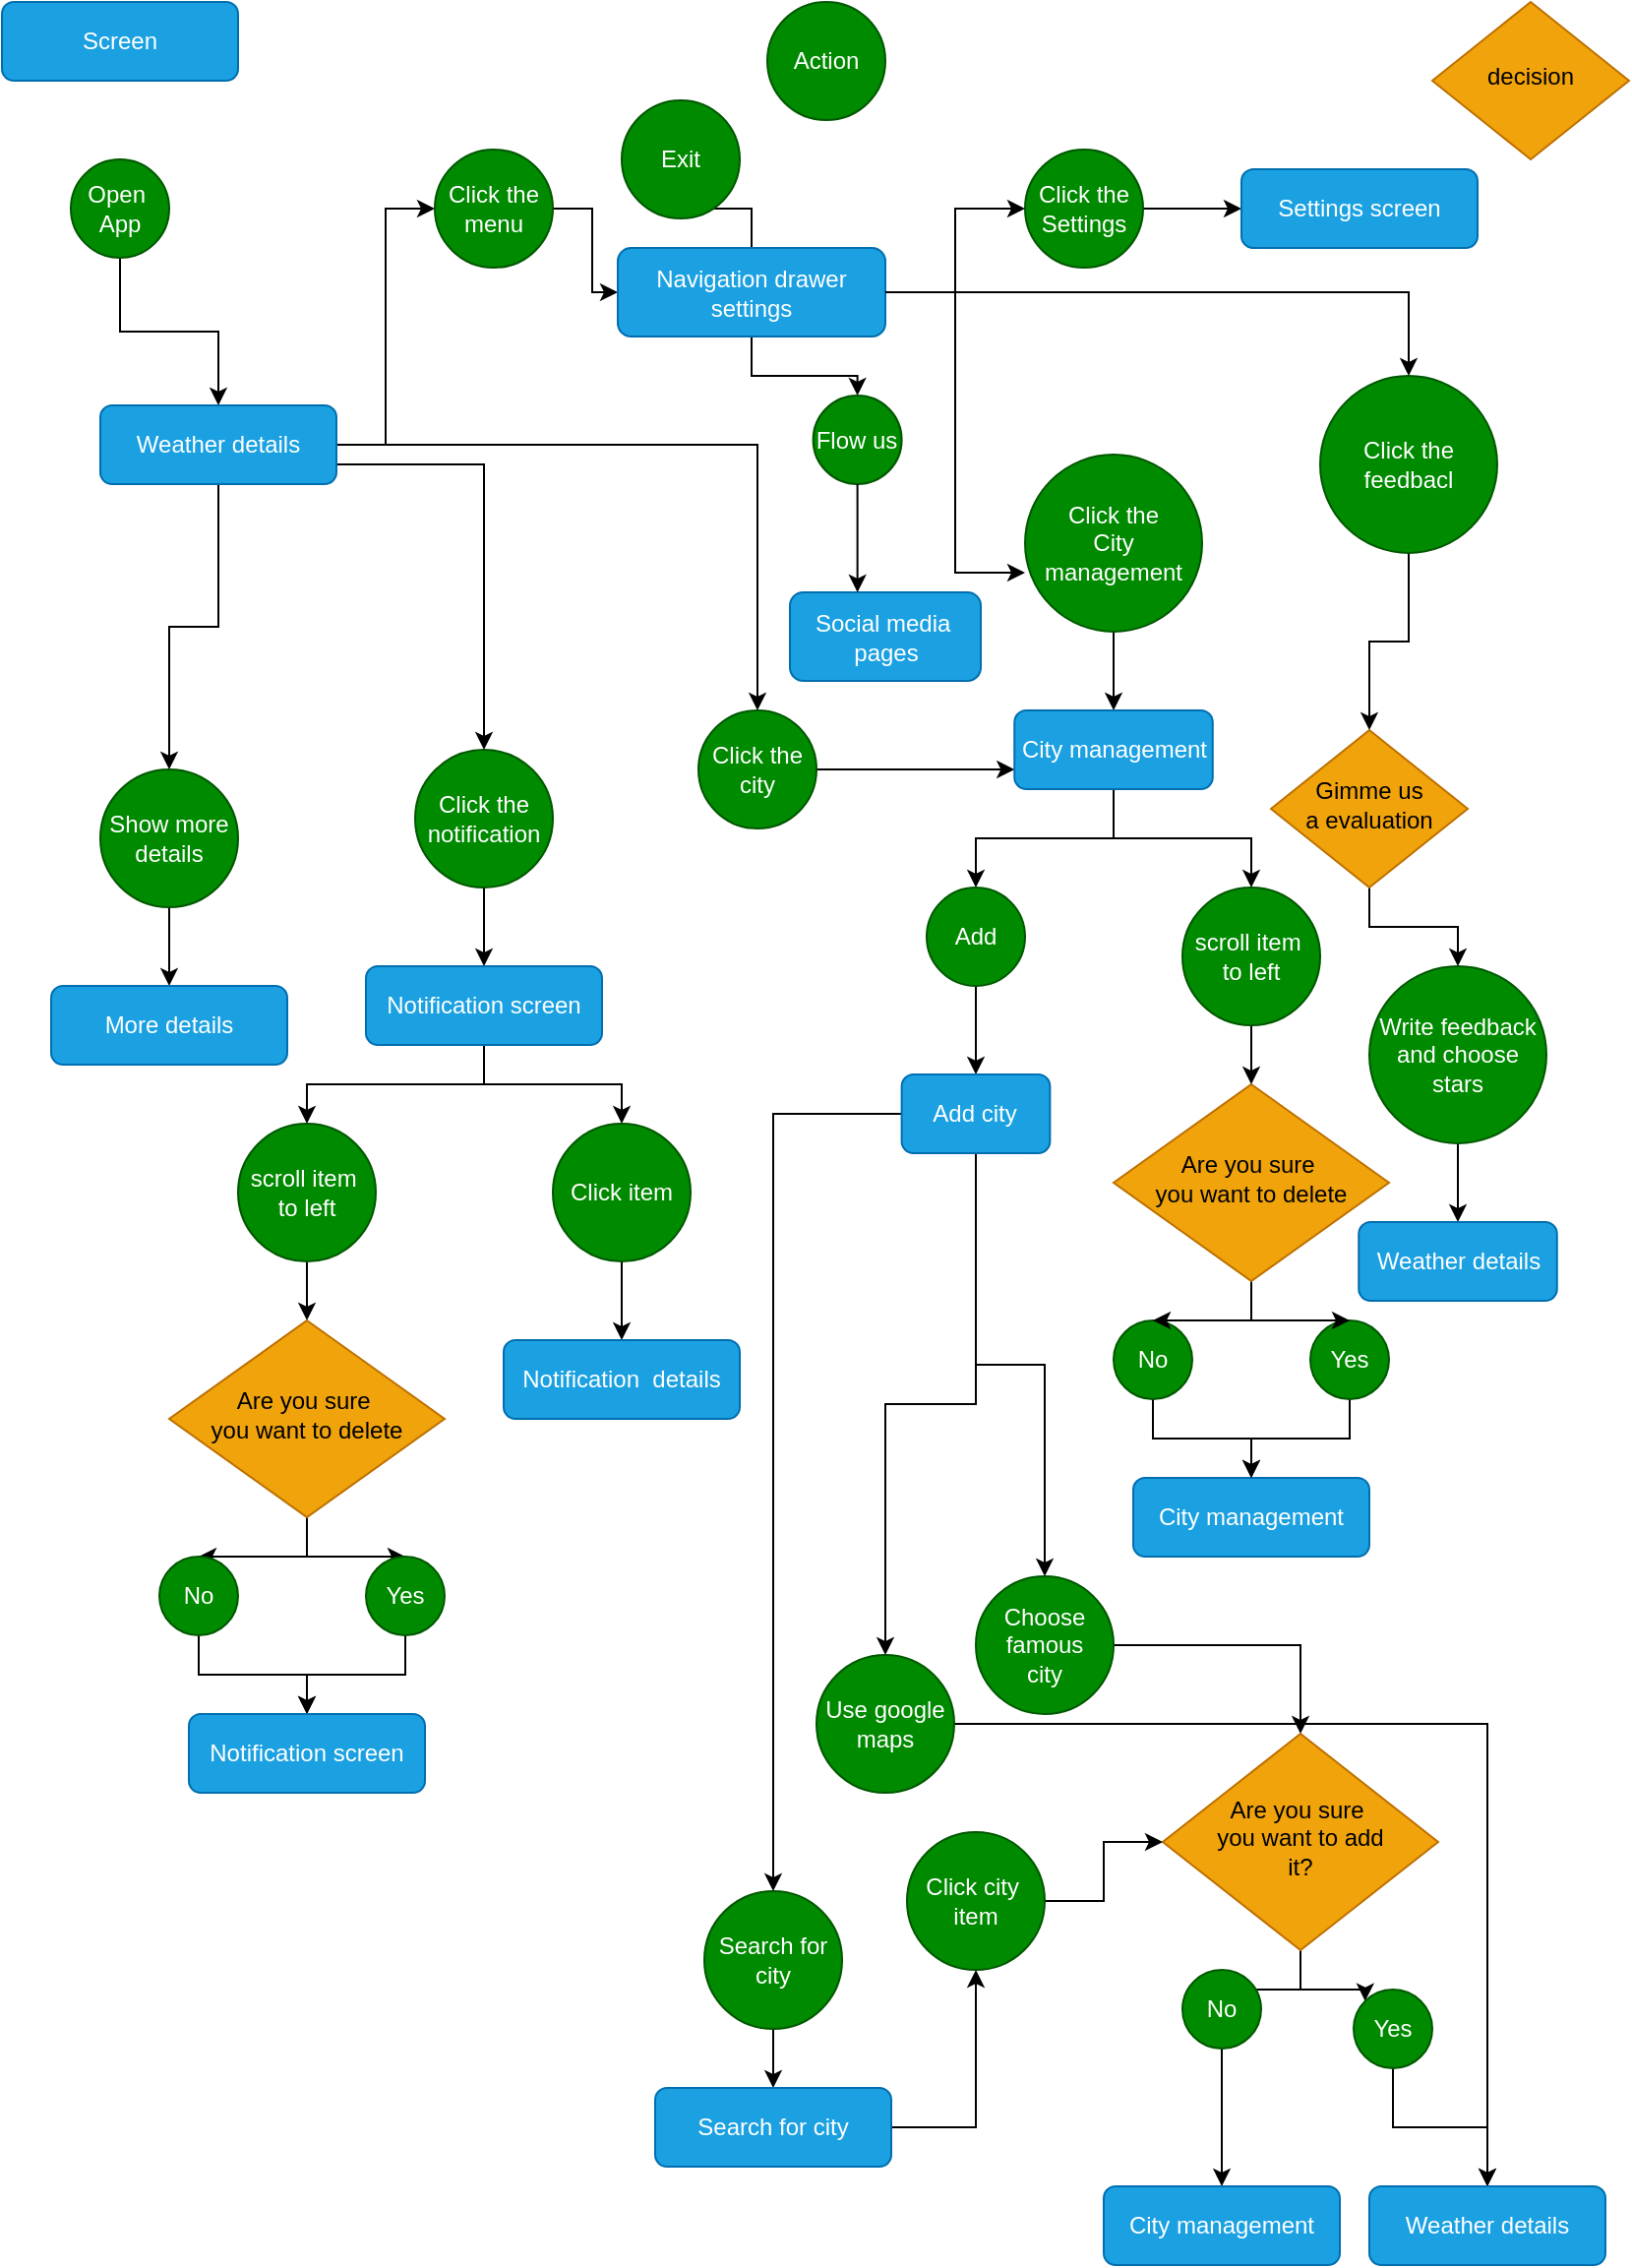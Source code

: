 <mxfile version="24.7.17">
  <diagram id="C5RBs43oDa-KdzZeNtuy" name="Page-1">
    <mxGraphModel dx="1050" dy="621" grid="1" gridSize="10" guides="1" tooltips="1" connect="1" arrows="1" fold="1" page="1" pageScale="1" pageWidth="827" pageHeight="1169" math="0" shadow="0">
      <root>
        <mxCell id="WIyWlLk6GJQsqaUBKTNV-0" />
        <mxCell id="WIyWlLk6GJQsqaUBKTNV-1" parent="WIyWlLk6GJQsqaUBKTNV-0" />
        <mxCell id="37FBcSDtzQDs2vNtPevL-0" value="Screen" style="rounded=1;whiteSpace=wrap;html=1;fontSize=12;glass=0;strokeWidth=1;shadow=0;fillColor=#1ba1e2;fontColor=#ffffff;strokeColor=#006EAF;" parent="WIyWlLk6GJQsqaUBKTNV-1" vertex="1">
          <mxGeometry width="120" height="40" as="geometry" />
        </mxCell>
        <mxCell id="37FBcSDtzQDs2vNtPevL-1" value="decision" style="rhombus;whiteSpace=wrap;html=1;shadow=0;fontFamily=Helvetica;fontSize=12;align=center;strokeWidth=1;spacing=6;spacingTop=-4;fillColor=#f0a30a;fontColor=#000000;strokeColor=#BD7000;" parent="WIyWlLk6GJQsqaUBKTNV-1" vertex="1">
          <mxGeometry x="727" width="100" height="80" as="geometry" />
        </mxCell>
        <mxCell id="37FBcSDtzQDs2vNtPevL-2" value="Action" style="ellipse;whiteSpace=wrap;html=1;aspect=fixed;fillColor=#008a00;strokeColor=#005700;fontColor=#ffffff;" parent="WIyWlLk6GJQsqaUBKTNV-1" vertex="1">
          <mxGeometry x="389" width="60" height="60" as="geometry" />
        </mxCell>
        <mxCell id="37FBcSDtzQDs2vNtPevL-5" value="" style="edgeStyle=orthogonalEdgeStyle;rounded=0;orthogonalLoop=1;jettySize=auto;html=1;" parent="WIyWlLk6GJQsqaUBKTNV-1" source="37FBcSDtzQDs2vNtPevL-3" target="37FBcSDtzQDs2vNtPevL-4" edge="1">
          <mxGeometry relative="1" as="geometry" />
        </mxCell>
        <mxCell id="37FBcSDtzQDs2vNtPevL-3" value="Open&amp;nbsp;&lt;div&gt;App&lt;/div&gt;" style="ellipse;whiteSpace=wrap;html=1;aspect=fixed;fillColor=#008a00;strokeColor=#005700;fontColor=#ffffff;" parent="WIyWlLk6GJQsqaUBKTNV-1" vertex="1">
          <mxGeometry x="35" y="80" width="50" height="50" as="geometry" />
        </mxCell>
        <mxCell id="37FBcSDtzQDs2vNtPevL-9" style="edgeStyle=orthogonalEdgeStyle;rounded=0;orthogonalLoop=1;jettySize=auto;html=1;entryX=0;entryY=0.5;entryDx=0;entryDy=0;fontFamily=Helvetica;fontSize=12;fontColor=default;" parent="WIyWlLk6GJQsqaUBKTNV-1" source="37FBcSDtzQDs2vNtPevL-4" target="37FBcSDtzQDs2vNtPevL-7" edge="1">
          <mxGeometry relative="1" as="geometry" />
        </mxCell>
        <mxCell id="37FBcSDtzQDs2vNtPevL-11" style="edgeStyle=orthogonalEdgeStyle;rounded=0;orthogonalLoop=1;jettySize=auto;html=1;exitX=1;exitY=0.75;exitDx=0;exitDy=0;fontFamily=Helvetica;fontSize=12;fontColor=default;" parent="WIyWlLk6GJQsqaUBKTNV-1" source="37FBcSDtzQDs2vNtPevL-4" target="37FBcSDtzQDs2vNtPevL-10" edge="1">
          <mxGeometry relative="1" as="geometry" />
        </mxCell>
        <mxCell id="37FBcSDtzQDs2vNtPevL-16" value="" style="edgeStyle=orthogonalEdgeStyle;rounded=0;orthogonalLoop=1;jettySize=auto;html=1;fontFamily=Helvetica;fontSize=12;fontColor=default;" parent="WIyWlLk6GJQsqaUBKTNV-1" source="37FBcSDtzQDs2vNtPevL-4" target="37FBcSDtzQDs2vNtPevL-12" edge="1">
          <mxGeometry relative="1" as="geometry" />
        </mxCell>
        <mxCell id="37FBcSDtzQDs2vNtPevL-19" style="edgeStyle=orthogonalEdgeStyle;rounded=0;orthogonalLoop=1;jettySize=auto;html=1;fontFamily=Helvetica;fontSize=12;fontColor=default;" parent="WIyWlLk6GJQsqaUBKTNV-1" source="37FBcSDtzQDs2vNtPevL-4" target="37FBcSDtzQDs2vNtPevL-17" edge="1">
          <mxGeometry relative="1" as="geometry" />
        </mxCell>
        <mxCell id="37FBcSDtzQDs2vNtPevL-4" value="Weather details" style="rounded=1;whiteSpace=wrap;html=1;fontSize=12;glass=0;strokeWidth=1;shadow=0;fillColor=#1ba1e2;fontColor=#ffffff;strokeColor=#006EAF;" parent="WIyWlLk6GJQsqaUBKTNV-1" vertex="1">
          <mxGeometry x="50" y="205" width="120" height="40" as="geometry" />
        </mxCell>
        <mxCell id="37FBcSDtzQDs2vNtPevL-21" value="" style="edgeStyle=orthogonalEdgeStyle;rounded=0;orthogonalLoop=1;jettySize=auto;html=1;fontFamily=Helvetica;fontSize=12;fontColor=default;" parent="WIyWlLk6GJQsqaUBKTNV-1" source="37FBcSDtzQDs2vNtPevL-7" target="37FBcSDtzQDs2vNtPevL-20" edge="1">
          <mxGeometry relative="1" as="geometry" />
        </mxCell>
        <mxCell id="37FBcSDtzQDs2vNtPevL-7" value="Click the&lt;div&gt;menu&lt;/div&gt;" style="ellipse;whiteSpace=wrap;html=1;aspect=fixed;fillColor=#008a00;strokeColor=#005700;fontColor=#ffffff;" parent="WIyWlLk6GJQsqaUBKTNV-1" vertex="1">
          <mxGeometry x="220" y="75" width="60" height="60" as="geometry" />
        </mxCell>
        <mxCell id="37FBcSDtzQDs2vNtPevL-27" value="" style="edgeStyle=orthogonalEdgeStyle;rounded=0;orthogonalLoop=1;jettySize=auto;html=1;fontFamily=Helvetica;fontSize=12;fontColor=default;" parent="WIyWlLk6GJQsqaUBKTNV-1" source="37FBcSDtzQDs2vNtPevL-10" target="37FBcSDtzQDs2vNtPevL-26" edge="1">
          <mxGeometry relative="1" as="geometry" />
        </mxCell>
        <mxCell id="37FBcSDtzQDs2vNtPevL-10" value="Click the&lt;div&gt;notification&lt;/div&gt;" style="ellipse;whiteSpace=wrap;html=1;aspect=fixed;fillColor=#008a00;strokeColor=#005700;fontColor=#ffffff;" parent="WIyWlLk6GJQsqaUBKTNV-1" vertex="1">
          <mxGeometry x="210" y="380" width="70" height="70" as="geometry" />
        </mxCell>
        <mxCell id="37FBcSDtzQDs2vNtPevL-48" style="edgeStyle=orthogonalEdgeStyle;rounded=0;orthogonalLoop=1;jettySize=auto;html=1;entryX=0;entryY=0.75;entryDx=0;entryDy=0;fontFamily=Helvetica;fontSize=12;fontColor=default;" parent="WIyWlLk6GJQsqaUBKTNV-1" source="37FBcSDtzQDs2vNtPevL-12" target="37FBcSDtzQDs2vNtPevL-46" edge="1">
          <mxGeometry relative="1" as="geometry" />
        </mxCell>
        <mxCell id="37FBcSDtzQDs2vNtPevL-12" value="Click the&lt;div&gt;city&lt;/div&gt;" style="ellipse;whiteSpace=wrap;html=1;aspect=fixed;fillColor=#008a00;strokeColor=#005700;fontColor=#ffffff;" parent="WIyWlLk6GJQsqaUBKTNV-1" vertex="1">
          <mxGeometry x="354" y="360" width="60" height="60" as="geometry" />
        </mxCell>
        <mxCell id="37FBcSDtzQDs2vNtPevL-70" value="" style="edgeStyle=orthogonalEdgeStyle;rounded=0;orthogonalLoop=1;jettySize=auto;html=1;fontFamily=Helvetica;fontSize=12;fontColor=default;" parent="WIyWlLk6GJQsqaUBKTNV-1" source="37FBcSDtzQDs2vNtPevL-17" target="37FBcSDtzQDs2vNtPevL-69" edge="1">
          <mxGeometry relative="1" as="geometry" />
        </mxCell>
        <mxCell id="37FBcSDtzQDs2vNtPevL-17" value="Show more details" style="ellipse;whiteSpace=wrap;html=1;aspect=fixed;fillColor=#008a00;strokeColor=#005700;fontColor=#ffffff;" parent="WIyWlLk6GJQsqaUBKTNV-1" vertex="1">
          <mxGeometry x="50" y="390" width="70" height="70" as="geometry" />
        </mxCell>
        <mxCell id="37FBcSDtzQDs2vNtPevL-23" value="" style="edgeStyle=orthogonalEdgeStyle;rounded=0;orthogonalLoop=1;jettySize=auto;html=1;fontFamily=Helvetica;fontSize=12;fontColor=default;" parent="WIyWlLk6GJQsqaUBKTNV-1" source="37FBcSDtzQDs2vNtPevL-20" target="37FBcSDtzQDs2vNtPevL-22" edge="1">
          <mxGeometry relative="1" as="geometry" />
        </mxCell>
        <mxCell id="37FBcSDtzQDs2vNtPevL-106" style="edgeStyle=orthogonalEdgeStyle;rounded=0;orthogonalLoop=1;jettySize=auto;html=1;fontFamily=Helvetica;fontSize=12;fontColor=default;" parent="WIyWlLk6GJQsqaUBKTNV-1" source="37FBcSDtzQDs2vNtPevL-20" target="37FBcSDtzQDs2vNtPevL-98" edge="1">
          <mxGeometry relative="1" as="geometry" />
        </mxCell>
        <mxCell id="37FBcSDtzQDs2vNtPevL-110" style="edgeStyle=orthogonalEdgeStyle;rounded=0;orthogonalLoop=1;jettySize=auto;html=1;entryX=0.5;entryY=0;entryDx=0;entryDy=0;fontFamily=Helvetica;fontSize=12;fontColor=default;" parent="WIyWlLk6GJQsqaUBKTNV-1" source="37FBcSDtzQDs2vNtPevL-20" target="37FBcSDtzQDs2vNtPevL-107" edge="1">
          <mxGeometry relative="1" as="geometry" />
        </mxCell>
        <mxCell id="37FBcSDtzQDs2vNtPevL-116" style="edgeStyle=orthogonalEdgeStyle;rounded=0;orthogonalLoop=1;jettySize=auto;html=1;entryX=0.5;entryY=1;entryDx=0;entryDy=0;fontFamily=Helvetica;fontSize=12;fontColor=default;" parent="WIyWlLk6GJQsqaUBKTNV-1" source="37FBcSDtzQDs2vNtPevL-20" target="37FBcSDtzQDs2vNtPevL-113" edge="1">
          <mxGeometry relative="1" as="geometry" />
        </mxCell>
        <mxCell id="37FBcSDtzQDs2vNtPevL-20" value="Navigation drawer&lt;div&gt;settings&lt;/div&gt;" style="rounded=1;whiteSpace=wrap;html=1;fontSize=12;glass=0;strokeWidth=1;shadow=0;fillColor=#1ba1e2;fontColor=#ffffff;strokeColor=#006EAF;" parent="WIyWlLk6GJQsqaUBKTNV-1" vertex="1">
          <mxGeometry x="313" y="125" width="136" height="45" as="geometry" />
        </mxCell>
        <mxCell id="37FBcSDtzQDs2vNtPevL-25" value="" style="edgeStyle=orthogonalEdgeStyle;rounded=0;orthogonalLoop=1;jettySize=auto;html=1;fontFamily=Helvetica;fontSize=12;fontColor=default;" parent="WIyWlLk6GJQsqaUBKTNV-1" source="37FBcSDtzQDs2vNtPevL-22" target="37FBcSDtzQDs2vNtPevL-24" edge="1">
          <mxGeometry relative="1" as="geometry" />
        </mxCell>
        <mxCell id="37FBcSDtzQDs2vNtPevL-22" value="Click the&lt;div&gt;Settings&lt;/div&gt;" style="ellipse;whiteSpace=wrap;html=1;aspect=fixed;fillColor=#008a00;strokeColor=#005700;fontColor=#ffffff;" parent="WIyWlLk6GJQsqaUBKTNV-1" vertex="1">
          <mxGeometry x="520" y="75" width="60" height="60" as="geometry" />
        </mxCell>
        <mxCell id="37FBcSDtzQDs2vNtPevL-24" value="Settings screen" style="rounded=1;whiteSpace=wrap;html=1;fontSize=12;glass=0;strokeWidth=1;shadow=0;fillColor=#1ba1e2;fontColor=#ffffff;strokeColor=#006EAF;" parent="WIyWlLk6GJQsqaUBKTNV-1" vertex="1">
          <mxGeometry x="630" y="85" width="120" height="40" as="geometry" />
        </mxCell>
        <mxCell id="37FBcSDtzQDs2vNtPevL-29" style="edgeStyle=orthogonalEdgeStyle;rounded=0;orthogonalLoop=1;jettySize=auto;html=1;fontFamily=Helvetica;fontSize=12;fontColor=default;" parent="WIyWlLk6GJQsqaUBKTNV-1" source="37FBcSDtzQDs2vNtPevL-26" target="37FBcSDtzQDs2vNtPevL-28" edge="1">
          <mxGeometry relative="1" as="geometry" />
        </mxCell>
        <mxCell id="37FBcSDtzQDs2vNtPevL-40" style="edgeStyle=orthogonalEdgeStyle;rounded=0;orthogonalLoop=1;jettySize=auto;html=1;fontFamily=Helvetica;fontSize=12;fontColor=default;" parent="WIyWlLk6GJQsqaUBKTNV-1" source="37FBcSDtzQDs2vNtPevL-26" target="37FBcSDtzQDs2vNtPevL-39" edge="1">
          <mxGeometry relative="1" as="geometry" />
        </mxCell>
        <mxCell id="37FBcSDtzQDs2vNtPevL-26" value="Notification screen" style="rounded=1;whiteSpace=wrap;html=1;fontSize=12;glass=0;strokeWidth=1;shadow=0;fillColor=#1ba1e2;fontColor=#ffffff;strokeColor=#006EAF;" parent="WIyWlLk6GJQsqaUBKTNV-1" vertex="1">
          <mxGeometry x="185" y="490" width="120" height="40" as="geometry" />
        </mxCell>
        <mxCell id="37FBcSDtzQDs2vNtPevL-31" value="" style="edgeStyle=orthogonalEdgeStyle;rounded=0;orthogonalLoop=1;jettySize=auto;html=1;fontFamily=Helvetica;fontSize=12;fontColor=default;" parent="WIyWlLk6GJQsqaUBKTNV-1" source="37FBcSDtzQDs2vNtPevL-28" target="37FBcSDtzQDs2vNtPevL-30" edge="1">
          <mxGeometry relative="1" as="geometry" />
        </mxCell>
        <mxCell id="37FBcSDtzQDs2vNtPevL-28" value="scroll item&amp;nbsp;&lt;div&gt;to left&lt;br&gt;&lt;/div&gt;" style="ellipse;whiteSpace=wrap;html=1;aspect=fixed;fillColor=#008a00;strokeColor=#005700;fontColor=#ffffff;" parent="WIyWlLk6GJQsqaUBKTNV-1" vertex="1">
          <mxGeometry x="120" y="570" width="70" height="70" as="geometry" />
        </mxCell>
        <mxCell id="37FBcSDtzQDs2vNtPevL-34" value="" style="edgeStyle=orthogonalEdgeStyle;rounded=0;orthogonalLoop=1;jettySize=auto;html=1;fontFamily=Helvetica;fontSize=12;fontColor=default;" parent="WIyWlLk6GJQsqaUBKTNV-1" source="37FBcSDtzQDs2vNtPevL-30" target="37FBcSDtzQDs2vNtPevL-33" edge="1">
          <mxGeometry relative="1" as="geometry" />
        </mxCell>
        <mxCell id="37FBcSDtzQDs2vNtPevL-35" style="edgeStyle=orthogonalEdgeStyle;rounded=0;orthogonalLoop=1;jettySize=auto;html=1;entryX=0.5;entryY=0;entryDx=0;entryDy=0;fontFamily=Helvetica;fontSize=12;fontColor=default;" parent="WIyWlLk6GJQsqaUBKTNV-1" source="37FBcSDtzQDs2vNtPevL-30" target="37FBcSDtzQDs2vNtPevL-32" edge="1">
          <mxGeometry relative="1" as="geometry" />
        </mxCell>
        <mxCell id="37FBcSDtzQDs2vNtPevL-30" value="Are you sure&amp;nbsp;&lt;div&gt;you want to delete&lt;/div&gt;" style="rhombus;whiteSpace=wrap;html=1;shadow=0;fontFamily=Helvetica;fontSize=12;align=center;strokeWidth=1;spacing=6;spacingTop=-4;fillColor=#f0a30a;fontColor=#000000;strokeColor=#BD7000;" parent="WIyWlLk6GJQsqaUBKTNV-1" vertex="1">
          <mxGeometry x="85" y="670" width="140" height="100" as="geometry" />
        </mxCell>
        <mxCell id="37FBcSDtzQDs2vNtPevL-37" value="" style="edgeStyle=orthogonalEdgeStyle;rounded=0;orthogonalLoop=1;jettySize=auto;html=1;fontFamily=Helvetica;fontSize=12;fontColor=default;" parent="WIyWlLk6GJQsqaUBKTNV-1" source="37FBcSDtzQDs2vNtPevL-32" target="37FBcSDtzQDs2vNtPevL-36" edge="1">
          <mxGeometry relative="1" as="geometry" />
        </mxCell>
        <mxCell id="37FBcSDtzQDs2vNtPevL-32" value="&lt;div&gt;Yes&lt;/div&gt;" style="ellipse;whiteSpace=wrap;html=1;aspect=fixed;fillColor=#008a00;fontColor=#ffffff;strokeColor=#005700;" parent="WIyWlLk6GJQsqaUBKTNV-1" vertex="1">
          <mxGeometry x="185" y="790" width="40" height="40" as="geometry" />
        </mxCell>
        <mxCell id="37FBcSDtzQDs2vNtPevL-38" value="" style="edgeStyle=orthogonalEdgeStyle;rounded=0;orthogonalLoop=1;jettySize=auto;html=1;fontFamily=Helvetica;fontSize=12;fontColor=default;" parent="WIyWlLk6GJQsqaUBKTNV-1" source="37FBcSDtzQDs2vNtPevL-33" target="37FBcSDtzQDs2vNtPevL-36" edge="1">
          <mxGeometry relative="1" as="geometry" />
        </mxCell>
        <mxCell id="37FBcSDtzQDs2vNtPevL-33" value="&lt;div&gt;No&lt;/div&gt;" style="ellipse;whiteSpace=wrap;html=1;aspect=fixed;fillColor=#008a00;fontColor=#ffffff;strokeColor=#005700;" parent="WIyWlLk6GJQsqaUBKTNV-1" vertex="1">
          <mxGeometry x="80" y="790" width="40" height="40" as="geometry" />
        </mxCell>
        <mxCell id="37FBcSDtzQDs2vNtPevL-36" value="Notification screen" style="rounded=1;whiteSpace=wrap;html=1;fontSize=12;glass=0;strokeWidth=1;shadow=0;fillColor=#1ba1e2;fontColor=#ffffff;strokeColor=#006EAF;" parent="WIyWlLk6GJQsqaUBKTNV-1" vertex="1">
          <mxGeometry x="95" y="870" width="120" height="40" as="geometry" />
        </mxCell>
        <mxCell id="37FBcSDtzQDs2vNtPevL-42" value="" style="edgeStyle=orthogonalEdgeStyle;rounded=0;orthogonalLoop=1;jettySize=auto;html=1;fontFamily=Helvetica;fontSize=12;fontColor=default;" parent="WIyWlLk6GJQsqaUBKTNV-1" source="37FBcSDtzQDs2vNtPevL-39" target="37FBcSDtzQDs2vNtPevL-41" edge="1">
          <mxGeometry relative="1" as="geometry" />
        </mxCell>
        <mxCell id="37FBcSDtzQDs2vNtPevL-39" value="&lt;div&gt;Click item&lt;/div&gt;" style="ellipse;whiteSpace=wrap;html=1;aspect=fixed;fillColor=#008a00;strokeColor=#005700;fontColor=#ffffff;" parent="WIyWlLk6GJQsqaUBKTNV-1" vertex="1">
          <mxGeometry x="280" y="570" width="70" height="70" as="geometry" />
        </mxCell>
        <mxCell id="37FBcSDtzQDs2vNtPevL-41" value="Notification&amp;nbsp; details" style="rounded=1;whiteSpace=wrap;html=1;fontSize=12;glass=0;strokeWidth=1;shadow=0;fillColor=#1ba1e2;fontColor=#ffffff;strokeColor=#006EAF;" parent="WIyWlLk6GJQsqaUBKTNV-1" vertex="1">
          <mxGeometry x="255" y="680" width="120" height="40" as="geometry" />
        </mxCell>
        <mxCell id="37FBcSDtzQDs2vNtPevL-47" value="" style="edgeStyle=orthogonalEdgeStyle;rounded=0;orthogonalLoop=1;jettySize=auto;html=1;fontFamily=Helvetica;fontSize=12;fontColor=default;" parent="WIyWlLk6GJQsqaUBKTNV-1" source="37FBcSDtzQDs2vNtPevL-43" target="37FBcSDtzQDs2vNtPevL-46" edge="1">
          <mxGeometry relative="1" as="geometry" />
        </mxCell>
        <mxCell id="37FBcSDtzQDs2vNtPevL-43" value="Click the&lt;div&gt;City management&lt;/div&gt;" style="ellipse;whiteSpace=wrap;html=1;aspect=fixed;fillColor=#008a00;strokeColor=#005700;fontColor=#ffffff;" parent="WIyWlLk6GJQsqaUBKTNV-1" vertex="1">
          <mxGeometry x="520.01" y="230" width="90" height="90" as="geometry" />
        </mxCell>
        <mxCell id="37FBcSDtzQDs2vNtPevL-45" style="edgeStyle=orthogonalEdgeStyle;rounded=0;orthogonalLoop=1;jettySize=auto;html=1;entryX=0;entryY=0.667;entryDx=0;entryDy=0;entryPerimeter=0;fontFamily=Helvetica;fontSize=12;fontColor=default;" parent="WIyWlLk6GJQsqaUBKTNV-1" source="37FBcSDtzQDs2vNtPevL-20" target="37FBcSDtzQDs2vNtPevL-43" edge="1">
          <mxGeometry relative="1" as="geometry" />
        </mxCell>
        <mxCell id="37FBcSDtzQDs2vNtPevL-51" style="edgeStyle=orthogonalEdgeStyle;rounded=0;orthogonalLoop=1;jettySize=auto;html=1;entryX=0.5;entryY=0;entryDx=0;entryDy=0;fontFamily=Helvetica;fontSize=12;fontColor=default;" parent="WIyWlLk6GJQsqaUBKTNV-1" source="37FBcSDtzQDs2vNtPevL-46" target="37FBcSDtzQDs2vNtPevL-49" edge="1">
          <mxGeometry relative="1" as="geometry" />
        </mxCell>
        <mxCell id="37FBcSDtzQDs2vNtPevL-61" style="edgeStyle=orthogonalEdgeStyle;rounded=0;orthogonalLoop=1;jettySize=auto;html=1;fontFamily=Helvetica;fontSize=12;fontColor=default;" parent="WIyWlLk6GJQsqaUBKTNV-1" source="37FBcSDtzQDs2vNtPevL-46" target="37FBcSDtzQDs2vNtPevL-60" edge="1">
          <mxGeometry relative="1" as="geometry" />
        </mxCell>
        <mxCell id="37FBcSDtzQDs2vNtPevL-46" value="City management" style="rounded=1;whiteSpace=wrap;html=1;fontSize=12;glass=0;strokeWidth=1;shadow=0;fillColor=#1ba1e2;fontColor=#ffffff;strokeColor=#006EAF;" parent="WIyWlLk6GJQsqaUBKTNV-1" vertex="1">
          <mxGeometry x="514.63" y="360" width="100.75" height="40" as="geometry" />
        </mxCell>
        <mxCell id="37FBcSDtzQDs2vNtPevL-68" value="" style="edgeStyle=orthogonalEdgeStyle;rounded=0;orthogonalLoop=1;jettySize=auto;html=1;fontFamily=Helvetica;fontSize=12;fontColor=default;" parent="WIyWlLk6GJQsqaUBKTNV-1" source="37FBcSDtzQDs2vNtPevL-49" target="37FBcSDtzQDs2vNtPevL-67" edge="1">
          <mxGeometry relative="1" as="geometry" />
        </mxCell>
        <mxCell id="37FBcSDtzQDs2vNtPevL-49" value="&lt;div&gt;Add&lt;/div&gt;" style="ellipse;whiteSpace=wrap;html=1;aspect=fixed;fillColor=#008a00;strokeColor=#005700;fontColor=#ffffff;" parent="WIyWlLk6GJQsqaUBKTNV-1" vertex="1">
          <mxGeometry x="470" y="450" width="50" height="50" as="geometry" />
        </mxCell>
        <mxCell id="37FBcSDtzQDs2vNtPevL-56" value="City management" style="rounded=1;whiteSpace=wrap;html=1;fontSize=12;glass=0;strokeWidth=1;shadow=0;fillColor=#1ba1e2;fontColor=#ffffff;strokeColor=#006EAF;" parent="WIyWlLk6GJQsqaUBKTNV-1" vertex="1">
          <mxGeometry x="575" y="750" width="120" height="40" as="geometry" />
        </mxCell>
        <mxCell id="37FBcSDtzQDs2vNtPevL-65" style="edgeStyle=orthogonalEdgeStyle;rounded=0;orthogonalLoop=1;jettySize=auto;html=1;entryX=0.5;entryY=0;entryDx=0;entryDy=0;fontFamily=Helvetica;fontSize=12;fontColor=default;" parent="WIyWlLk6GJQsqaUBKTNV-1" source="37FBcSDtzQDs2vNtPevL-57" target="37FBcSDtzQDs2vNtPevL-56" edge="1">
          <mxGeometry relative="1" as="geometry" />
        </mxCell>
        <mxCell id="37FBcSDtzQDs2vNtPevL-57" value="&lt;div&gt;Yes&lt;/div&gt;" style="ellipse;whiteSpace=wrap;html=1;aspect=fixed;fillColor=#008a00;strokeColor=#005700;fontColor=#ffffff;" parent="WIyWlLk6GJQsqaUBKTNV-1" vertex="1">
          <mxGeometry x="665" y="670" width="40" height="40" as="geometry" />
        </mxCell>
        <mxCell id="37FBcSDtzQDs2vNtPevL-66" style="edgeStyle=orthogonalEdgeStyle;rounded=0;orthogonalLoop=1;jettySize=auto;html=1;entryX=0.5;entryY=0;entryDx=0;entryDy=0;fontFamily=Helvetica;fontSize=12;fontColor=default;" parent="WIyWlLk6GJQsqaUBKTNV-1" source="37FBcSDtzQDs2vNtPevL-58" target="37FBcSDtzQDs2vNtPevL-56" edge="1">
          <mxGeometry relative="1" as="geometry" />
        </mxCell>
        <mxCell id="37FBcSDtzQDs2vNtPevL-58" value="&lt;div&gt;No&lt;/div&gt;" style="ellipse;whiteSpace=wrap;html=1;aspect=fixed;fillColor=#008a00;strokeColor=#005700;fontColor=#ffffff;" parent="WIyWlLk6GJQsqaUBKTNV-1" vertex="1">
          <mxGeometry x="565" y="670" width="40" height="40" as="geometry" />
        </mxCell>
        <mxCell id="37FBcSDtzQDs2vNtPevL-63" style="edgeStyle=orthogonalEdgeStyle;rounded=0;orthogonalLoop=1;jettySize=auto;html=1;entryX=0.5;entryY=0;entryDx=0;entryDy=0;fontFamily=Helvetica;fontSize=12;fontColor=default;" parent="WIyWlLk6GJQsqaUBKTNV-1" source="37FBcSDtzQDs2vNtPevL-59" target="37FBcSDtzQDs2vNtPevL-57" edge="1">
          <mxGeometry relative="1" as="geometry" />
        </mxCell>
        <mxCell id="37FBcSDtzQDs2vNtPevL-64" style="edgeStyle=orthogonalEdgeStyle;rounded=0;orthogonalLoop=1;jettySize=auto;html=1;entryX=0.5;entryY=0;entryDx=0;entryDy=0;fontFamily=Helvetica;fontSize=12;fontColor=default;" parent="WIyWlLk6GJQsqaUBKTNV-1" source="37FBcSDtzQDs2vNtPevL-59" target="37FBcSDtzQDs2vNtPevL-58" edge="1">
          <mxGeometry relative="1" as="geometry" />
        </mxCell>
        <mxCell id="37FBcSDtzQDs2vNtPevL-59" value="Are you sure&amp;nbsp;&lt;div&gt;you want to delete&lt;/div&gt;" style="rhombus;whiteSpace=wrap;html=1;shadow=0;fontFamily=Helvetica;fontSize=12;align=center;strokeWidth=1;spacing=6;spacingTop=-4;fillColor=#f0a30a;fontColor=#000000;strokeColor=#BD7000;" parent="WIyWlLk6GJQsqaUBKTNV-1" vertex="1">
          <mxGeometry x="565" y="550" width="140" height="100" as="geometry" />
        </mxCell>
        <mxCell id="37FBcSDtzQDs2vNtPevL-62" value="" style="edgeStyle=orthogonalEdgeStyle;rounded=0;orthogonalLoop=1;jettySize=auto;html=1;fontFamily=Helvetica;fontSize=12;fontColor=default;" parent="WIyWlLk6GJQsqaUBKTNV-1" source="37FBcSDtzQDs2vNtPevL-60" target="37FBcSDtzQDs2vNtPevL-59" edge="1">
          <mxGeometry relative="1" as="geometry" />
        </mxCell>
        <mxCell id="37FBcSDtzQDs2vNtPevL-60" value="scroll item&amp;nbsp;&lt;div&gt;to left&lt;br&gt;&lt;/div&gt;" style="ellipse;whiteSpace=wrap;html=1;aspect=fixed;fillColor=#008a00;strokeColor=#005700;fontColor=#ffffff;" parent="WIyWlLk6GJQsqaUBKTNV-1" vertex="1">
          <mxGeometry x="600" y="450" width="70" height="70" as="geometry" />
        </mxCell>
        <mxCell id="37FBcSDtzQDs2vNtPevL-74" style="edgeStyle=orthogonalEdgeStyle;rounded=0;orthogonalLoop=1;jettySize=auto;html=1;entryX=0;entryY=0.5;entryDx=0;entryDy=0;fontFamily=Helvetica;fontSize=12;fontColor=default;" parent="WIyWlLk6GJQsqaUBKTNV-1" source="37FBcSDtzQDs2vNtPevL-67" target="37FBcSDtzQDs2vNtPevL-73" edge="1">
          <mxGeometry relative="1" as="geometry" />
        </mxCell>
        <mxCell id="37FBcSDtzQDs2vNtPevL-76" style="edgeStyle=orthogonalEdgeStyle;rounded=0;orthogonalLoop=1;jettySize=auto;html=1;fontFamily=Helvetica;fontSize=12;fontColor=default;" parent="WIyWlLk6GJQsqaUBKTNV-1" source="37FBcSDtzQDs2vNtPevL-67" target="37FBcSDtzQDs2vNtPevL-75" edge="1">
          <mxGeometry relative="1" as="geometry" />
        </mxCell>
        <mxCell id="37FBcSDtzQDs2vNtPevL-78" style="edgeStyle=orthogonalEdgeStyle;rounded=0;orthogonalLoop=1;jettySize=auto;html=1;fontFamily=Helvetica;fontSize=12;fontColor=default;" parent="WIyWlLk6GJQsqaUBKTNV-1" source="37FBcSDtzQDs2vNtPevL-67" target="37FBcSDtzQDs2vNtPevL-77" edge="1">
          <mxGeometry relative="1" as="geometry" />
        </mxCell>
        <mxCell id="37FBcSDtzQDs2vNtPevL-67" value="Add city" style="rounded=1;whiteSpace=wrap;html=1;fontSize=12;glass=0;strokeWidth=1;shadow=0;fillColor=#1ba1e2;fontColor=#ffffff;strokeColor=#006EAF;" parent="WIyWlLk6GJQsqaUBKTNV-1" vertex="1">
          <mxGeometry x="457.31" y="545" width="75.37" height="40" as="geometry" />
        </mxCell>
        <mxCell id="37FBcSDtzQDs2vNtPevL-69" value="More details" style="rounded=1;whiteSpace=wrap;html=1;fontSize=12;glass=0;strokeWidth=1;shadow=0;fillColor=#1ba1e2;fontColor=#ffffff;strokeColor=#006EAF;" parent="WIyWlLk6GJQsqaUBKTNV-1" vertex="1">
          <mxGeometry x="25" y="500" width="120" height="40" as="geometry" />
        </mxCell>
        <mxCell id="37FBcSDtzQDs2vNtPevL-85" value="" style="edgeStyle=orthogonalEdgeStyle;rounded=0;orthogonalLoop=1;jettySize=auto;html=1;fontFamily=Helvetica;fontSize=12;fontColor=default;" parent="WIyWlLk6GJQsqaUBKTNV-1" source="37FBcSDtzQDs2vNtPevL-73" target="37FBcSDtzQDs2vNtPevL-84" edge="1">
          <mxGeometry relative="1" as="geometry" />
        </mxCell>
        <mxCell id="37FBcSDtzQDs2vNtPevL-73" value="&lt;div&gt;Search for&lt;/div&gt;&lt;div&gt;city&lt;/div&gt;" style="ellipse;whiteSpace=wrap;html=1;aspect=fixed;direction=south;fillColor=#008a00;strokeColor=#005700;fontColor=#ffffff;" parent="WIyWlLk6GJQsqaUBKTNV-1" vertex="1">
          <mxGeometry x="357" y="960" width="70" height="70" as="geometry" />
        </mxCell>
        <mxCell id="37FBcSDtzQDs2vNtPevL-89" style="edgeStyle=orthogonalEdgeStyle;rounded=0;orthogonalLoop=1;jettySize=auto;html=1;fontFamily=Helvetica;fontSize=12;fontColor=default;" parent="WIyWlLk6GJQsqaUBKTNV-1" source="37FBcSDtzQDs2vNtPevL-75" target="37FBcSDtzQDs2vNtPevL-82" edge="1">
          <mxGeometry relative="1" as="geometry" />
        </mxCell>
        <mxCell id="37FBcSDtzQDs2vNtPevL-75" value="&lt;div&gt;Use google&lt;/div&gt;&lt;div&gt;maps&lt;/div&gt;" style="ellipse;whiteSpace=wrap;html=1;aspect=fixed;direction=south;fillColor=#008a00;strokeColor=#005700;fontColor=#ffffff;" parent="WIyWlLk6GJQsqaUBKTNV-1" vertex="1">
          <mxGeometry x="414" y="840" width="70" height="70" as="geometry" />
        </mxCell>
        <mxCell id="37FBcSDtzQDs2vNtPevL-83" style="edgeStyle=orthogonalEdgeStyle;rounded=0;orthogonalLoop=1;jettySize=auto;html=1;fontFamily=Helvetica;fontSize=12;fontColor=default;" parent="WIyWlLk6GJQsqaUBKTNV-1" source="37FBcSDtzQDs2vNtPevL-77" target="37FBcSDtzQDs2vNtPevL-79" edge="1">
          <mxGeometry relative="1" as="geometry" />
        </mxCell>
        <mxCell id="37FBcSDtzQDs2vNtPevL-77" value="&lt;div&gt;Choose&lt;/div&gt;&lt;div&gt;famous&lt;/div&gt;&lt;div&gt;city&lt;/div&gt;" style="ellipse;whiteSpace=wrap;html=1;aspect=fixed;direction=south;fillColor=#008a00;strokeColor=#005700;fontColor=#ffffff;" parent="WIyWlLk6GJQsqaUBKTNV-1" vertex="1">
          <mxGeometry x="495" y="800" width="70" height="70" as="geometry" />
        </mxCell>
        <mxCell id="37FBcSDtzQDs2vNtPevL-91" style="edgeStyle=orthogonalEdgeStyle;rounded=0;orthogonalLoop=1;jettySize=auto;html=1;fontFamily=Helvetica;fontSize=12;fontColor=default;" parent="WIyWlLk6GJQsqaUBKTNV-1" source="37FBcSDtzQDs2vNtPevL-79" target="37FBcSDtzQDs2vNtPevL-80" edge="1">
          <mxGeometry relative="1" as="geometry" />
        </mxCell>
        <mxCell id="37FBcSDtzQDs2vNtPevL-92" style="edgeStyle=orthogonalEdgeStyle;rounded=0;orthogonalLoop=1;jettySize=auto;html=1;entryX=0;entryY=0;entryDx=0;entryDy=0;fontFamily=Helvetica;fontSize=12;fontColor=default;" parent="WIyWlLk6GJQsqaUBKTNV-1" source="37FBcSDtzQDs2vNtPevL-79" target="37FBcSDtzQDs2vNtPevL-81" edge="1">
          <mxGeometry relative="1" as="geometry" />
        </mxCell>
        <mxCell id="37FBcSDtzQDs2vNtPevL-79" value="Are you sure&amp;nbsp;&lt;div&gt;you want to add&lt;/div&gt;&lt;div&gt;it?&lt;/div&gt;" style="rhombus;whiteSpace=wrap;html=1;shadow=0;fontFamily=Helvetica;fontSize=12;align=center;strokeWidth=1;spacing=6;spacingTop=-4;fillColor=#f0a30a;fontColor=#000000;strokeColor=#BD7000;" parent="WIyWlLk6GJQsqaUBKTNV-1" vertex="1">
          <mxGeometry x="590" y="880" width="140" height="110" as="geometry" />
        </mxCell>
        <mxCell id="37FBcSDtzQDs2vNtPevL-97" style="edgeStyle=orthogonalEdgeStyle;rounded=0;orthogonalLoop=1;jettySize=auto;html=1;entryX=0.5;entryY=0;entryDx=0;entryDy=0;fontFamily=Helvetica;fontSize=12;fontColor=default;" parent="WIyWlLk6GJQsqaUBKTNV-1" source="37FBcSDtzQDs2vNtPevL-80" target="37FBcSDtzQDs2vNtPevL-96" edge="1">
          <mxGeometry relative="1" as="geometry" />
        </mxCell>
        <mxCell id="37FBcSDtzQDs2vNtPevL-80" value="&lt;div&gt;No&lt;/div&gt;" style="ellipse;whiteSpace=wrap;html=1;aspect=fixed;fillColor=#008a00;strokeColor=#005700;fontColor=#ffffff;" parent="WIyWlLk6GJQsqaUBKTNV-1" vertex="1">
          <mxGeometry x="600" y="1000" width="40" height="40" as="geometry" />
        </mxCell>
        <mxCell id="37FBcSDtzQDs2vNtPevL-95" style="edgeStyle=orthogonalEdgeStyle;rounded=0;orthogonalLoop=1;jettySize=auto;html=1;entryX=0.5;entryY=0;entryDx=0;entryDy=0;fontFamily=Helvetica;fontSize=12;fontColor=default;" parent="WIyWlLk6GJQsqaUBKTNV-1" source="37FBcSDtzQDs2vNtPevL-81" target="37FBcSDtzQDs2vNtPevL-82" edge="1">
          <mxGeometry relative="1" as="geometry" />
        </mxCell>
        <mxCell id="37FBcSDtzQDs2vNtPevL-81" value="&lt;div&gt;Yes&lt;/div&gt;" style="ellipse;whiteSpace=wrap;html=1;aspect=fixed;fillColor=#008a00;strokeColor=#005700;fontColor=#ffffff;" parent="WIyWlLk6GJQsqaUBKTNV-1" vertex="1">
          <mxGeometry x="687" y="1010" width="40" height="40" as="geometry" />
        </mxCell>
        <mxCell id="37FBcSDtzQDs2vNtPevL-82" value="Weather details" style="rounded=1;whiteSpace=wrap;html=1;fontSize=12;glass=0;strokeWidth=1;shadow=0;fillColor=#1ba1e2;fontColor=#ffffff;strokeColor=#006EAF;" parent="WIyWlLk6GJQsqaUBKTNV-1" vertex="1">
          <mxGeometry x="695" y="1110" width="120" height="40" as="geometry" />
        </mxCell>
        <mxCell id="37FBcSDtzQDs2vNtPevL-87" style="edgeStyle=orthogonalEdgeStyle;rounded=0;orthogonalLoop=1;jettySize=auto;html=1;entryX=1;entryY=0.5;entryDx=0;entryDy=0;fontFamily=Helvetica;fontSize=12;fontColor=default;" parent="WIyWlLk6GJQsqaUBKTNV-1" source="37FBcSDtzQDs2vNtPevL-84" target="37FBcSDtzQDs2vNtPevL-86" edge="1">
          <mxGeometry relative="1" as="geometry" />
        </mxCell>
        <mxCell id="37FBcSDtzQDs2vNtPevL-84" value="Search for city" style="rounded=1;whiteSpace=wrap;html=1;fontSize=12;glass=0;strokeWidth=1;shadow=0;fillColor=#1ba1e2;fontColor=#ffffff;strokeColor=#006EAF;" parent="WIyWlLk6GJQsqaUBKTNV-1" vertex="1">
          <mxGeometry x="332" y="1060" width="120" height="40" as="geometry" />
        </mxCell>
        <mxCell id="37FBcSDtzQDs2vNtPevL-88" style="edgeStyle=orthogonalEdgeStyle;rounded=0;orthogonalLoop=1;jettySize=auto;html=1;fontFamily=Helvetica;fontSize=12;fontColor=default;" parent="WIyWlLk6GJQsqaUBKTNV-1" source="37FBcSDtzQDs2vNtPevL-86" target="37FBcSDtzQDs2vNtPevL-79" edge="1">
          <mxGeometry relative="1" as="geometry" />
        </mxCell>
        <mxCell id="37FBcSDtzQDs2vNtPevL-86" value="&lt;div&gt;Click city&amp;nbsp;&lt;/div&gt;&lt;div&gt;item&lt;/div&gt;" style="ellipse;whiteSpace=wrap;html=1;aspect=fixed;direction=south;fillColor=#008a00;strokeColor=#005700;fontColor=#ffffff;" parent="WIyWlLk6GJQsqaUBKTNV-1" vertex="1">
          <mxGeometry x="460" y="930" width="70" height="70" as="geometry" />
        </mxCell>
        <mxCell id="37FBcSDtzQDs2vNtPevL-96" value="City management" style="rounded=1;whiteSpace=wrap;html=1;fontSize=12;glass=0;strokeWidth=1;shadow=0;fillColor=#1ba1e2;fontColor=#ffffff;strokeColor=#006EAF;" parent="WIyWlLk6GJQsqaUBKTNV-1" vertex="1">
          <mxGeometry x="560" y="1110" width="120" height="40" as="geometry" />
        </mxCell>
        <mxCell id="37FBcSDtzQDs2vNtPevL-101" style="edgeStyle=orthogonalEdgeStyle;rounded=0;orthogonalLoop=1;jettySize=auto;html=1;fontFamily=Helvetica;fontSize=12;fontColor=default;" parent="WIyWlLk6GJQsqaUBKTNV-1" source="37FBcSDtzQDs2vNtPevL-98" target="37FBcSDtzQDs2vNtPevL-100" edge="1">
          <mxGeometry relative="1" as="geometry" />
        </mxCell>
        <mxCell id="37FBcSDtzQDs2vNtPevL-98" value="Click the&lt;div&gt;feedbacl&lt;/div&gt;" style="ellipse;whiteSpace=wrap;html=1;aspect=fixed;fillColor=#008a00;strokeColor=#005700;fontColor=#ffffff;" parent="WIyWlLk6GJQsqaUBKTNV-1" vertex="1">
          <mxGeometry x="670" y="190" width="90" height="90" as="geometry" />
        </mxCell>
        <mxCell id="37FBcSDtzQDs2vNtPevL-103" style="edgeStyle=orthogonalEdgeStyle;rounded=0;orthogonalLoop=1;jettySize=auto;html=1;entryX=0.5;entryY=0;entryDx=0;entryDy=0;fontFamily=Helvetica;fontSize=12;fontColor=default;" parent="WIyWlLk6GJQsqaUBKTNV-1" source="37FBcSDtzQDs2vNtPevL-100" target="37FBcSDtzQDs2vNtPevL-102" edge="1">
          <mxGeometry relative="1" as="geometry" />
        </mxCell>
        <mxCell id="37FBcSDtzQDs2vNtPevL-100" value="Gimme us&lt;div&gt;a evaluation&lt;/div&gt;" style="rhombus;whiteSpace=wrap;html=1;shadow=0;fontFamily=Helvetica;fontSize=12;align=center;strokeWidth=1;spacing=6;spacingTop=-4;fillColor=#f0a30a;fontColor=#000000;strokeColor=#BD7000;" parent="WIyWlLk6GJQsqaUBKTNV-1" vertex="1">
          <mxGeometry x="645" y="370" width="100" height="80" as="geometry" />
        </mxCell>
        <mxCell id="37FBcSDtzQDs2vNtPevL-105" value="" style="edgeStyle=orthogonalEdgeStyle;rounded=0;orthogonalLoop=1;jettySize=auto;html=1;fontFamily=Helvetica;fontSize=12;fontColor=default;" parent="WIyWlLk6GJQsqaUBKTNV-1" source="37FBcSDtzQDs2vNtPevL-102" target="37FBcSDtzQDs2vNtPevL-104" edge="1">
          <mxGeometry relative="1" as="geometry" />
        </mxCell>
        <mxCell id="37FBcSDtzQDs2vNtPevL-102" value="Write feedback&lt;div&gt;and choose&lt;/div&gt;&lt;div&gt;stars&lt;/div&gt;" style="ellipse;whiteSpace=wrap;html=1;aspect=fixed;fillColor=#008a00;strokeColor=#005700;fontColor=#ffffff;" parent="WIyWlLk6GJQsqaUBKTNV-1" vertex="1">
          <mxGeometry x="695" y="490" width="90" height="90" as="geometry" />
        </mxCell>
        <mxCell id="37FBcSDtzQDs2vNtPevL-104" value="Weather details" style="rounded=1;whiteSpace=wrap;html=1;fontSize=12;glass=0;strokeWidth=1;shadow=0;fillColor=#1ba1e2;fontColor=#ffffff;strokeColor=#006EAF;" parent="WIyWlLk6GJQsqaUBKTNV-1" vertex="1">
          <mxGeometry x="689.63" y="620" width="100.75" height="40" as="geometry" />
        </mxCell>
        <mxCell id="37FBcSDtzQDs2vNtPevL-107" value="Flow us" style="ellipse;whiteSpace=wrap;html=1;aspect=fixed;fillColor=#008a00;strokeColor=#005700;fontColor=#ffffff;" parent="WIyWlLk6GJQsqaUBKTNV-1" vertex="1">
          <mxGeometry x="412.31" y="200" width="45" height="45" as="geometry" />
        </mxCell>
        <mxCell id="37FBcSDtzQDs2vNtPevL-111" value="Social media&amp;nbsp;&lt;div&gt;pages&lt;/div&gt;" style="rounded=1;whiteSpace=wrap;html=1;fontSize=12;glass=0;strokeWidth=1;shadow=0;fillColor=#1ba1e2;fontColor=#ffffff;strokeColor=#006EAF;" parent="WIyWlLk6GJQsqaUBKTNV-1" vertex="1">
          <mxGeometry x="400.5" y="300" width="97" height="45" as="geometry" />
        </mxCell>
        <mxCell id="37FBcSDtzQDs2vNtPevL-112" style="edgeStyle=orthogonalEdgeStyle;rounded=0;orthogonalLoop=1;jettySize=auto;html=1;entryX=0.354;entryY=0;entryDx=0;entryDy=0;entryPerimeter=0;fontFamily=Helvetica;fontSize=12;fontColor=default;" parent="WIyWlLk6GJQsqaUBKTNV-1" source="37FBcSDtzQDs2vNtPevL-107" target="37FBcSDtzQDs2vNtPevL-111" edge="1">
          <mxGeometry relative="1" as="geometry" />
        </mxCell>
        <mxCell id="37FBcSDtzQDs2vNtPevL-113" value="Exit" style="ellipse;whiteSpace=wrap;html=1;aspect=fixed;fillColor=#008a00;strokeColor=#005700;fontColor=#ffffff;" parent="WIyWlLk6GJQsqaUBKTNV-1" vertex="1">
          <mxGeometry x="315" y="50" width="60" height="60" as="geometry" />
        </mxCell>
      </root>
    </mxGraphModel>
  </diagram>
</mxfile>
